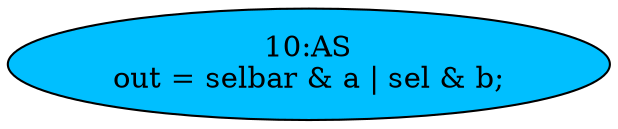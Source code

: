strict digraph "" {
	node [label="\N"];
	"10:AS"	[ast="<pyverilog.vparser.ast.Assign object at 0x7f9060e5e450>",
		def_var="['out']",
		fillcolor=deepskyblue,
		label="10:AS
out = selbar & a | sel & b;",
		statements="[]",
		style=filled,
		typ=Assign,
		use_var="['selbar', 'a', 'sel', 'b']"];
}
